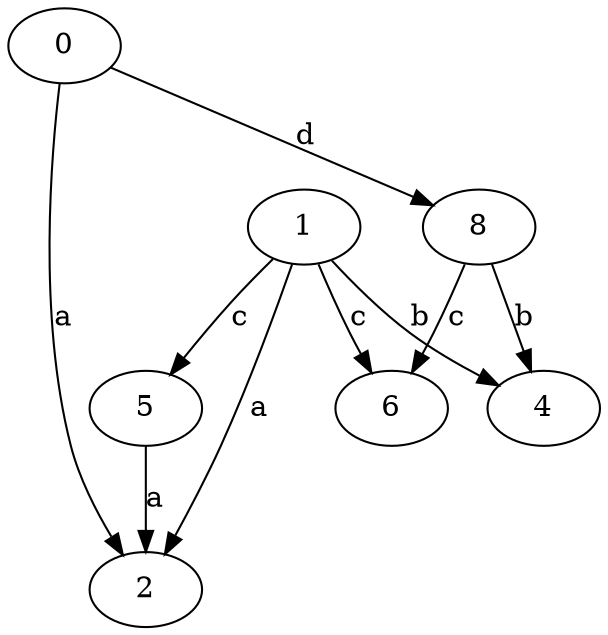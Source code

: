strict digraph  {
2;
4;
0;
5;
6;
1;
8;
0 -> 2  [label=a];
0 -> 8  [label=d];
5 -> 2  [label=a];
1 -> 2  [label=a];
1 -> 4  [label=b];
1 -> 5  [label=c];
1 -> 6  [label=c];
8 -> 4  [label=b];
8 -> 6  [label=c];
}
